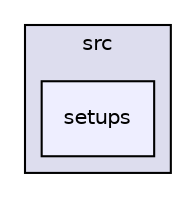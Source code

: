 digraph "src/setups" {
  compound=true
  node [ fontsize="10", fontname="Helvetica"];
  edge [ labelfontsize="10", labelfontname="Helvetica"];
  subgraph clusterdir_68267d1309a1af8e8297ef4c3efbcdba {
    graph [ bgcolor="#ddddee", pencolor="black", label="src" fontname="Helvetica", fontsize="10", URL="dir_68267d1309a1af8e8297ef4c3efbcdba.html"]
  dir_798010cd6d7dc7987b9428b09426eaed [shape=box, label="setups", style="filled", fillcolor="#eeeeff", pencolor="black", URL="dir_798010cd6d7dc7987b9428b09426eaed.html"];
  }
}
